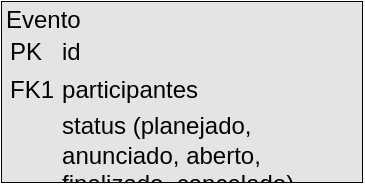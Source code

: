 <mxfile version="26.1.0">
  <diagram id="R2lEEEUBdFMjLlhIrx00" name="Page-1">
    <mxGraphModel dx="568" dy="360" grid="1" gridSize="10" guides="1" tooltips="1" connect="1" arrows="1" fold="1" page="1" pageScale="1" pageWidth="850" pageHeight="1100" math="0" shadow="0" extFonts="Permanent Marker^https://fonts.googleapis.com/css?family=Permanent+Marker">
      <root>
        <mxCell id="0" />
        <mxCell id="1" parent="0" />
        <mxCell id="38i3K85HxczZxeVBzhKC-3" value="&lt;div style=&quot;box-sizing: border-box; width: 100%; background: rgb(228, 228, 228); padding: 2px;&quot;&gt;Evento&lt;table style=&quot;background-color: transparent; color: light-dark(rgb(0, 0, 0), rgb(255, 255, 255)); font-size: 1em; width: 100%;&quot; cellpadding=&quot;2&quot; cellspacing=&quot;0&quot;&gt;&lt;tbody&gt;&lt;tr&gt;&lt;td&gt;PK&lt;/td&gt;&lt;td&gt;id&lt;/td&gt;&lt;/tr&gt;&lt;tr&gt;&lt;td&gt;FK1&lt;/td&gt;&lt;td&gt;participantes&lt;/td&gt;&lt;/tr&gt;&lt;tr&gt;&lt;td&gt;&lt;br&gt;&lt;/td&gt;&lt;td&gt;status (planejado, anunciado, aberto, finalizado, cancelado)&lt;br&gt;&lt;br&gt;&lt;br&gt;&lt;/td&gt;&lt;/tr&gt;&lt;/tbody&gt;&lt;/table&gt;&lt;/div&gt;" style="verticalAlign=top;align=left;overflow=fill;html=1;whiteSpace=wrap;" vertex="1" parent="1">
          <mxGeometry x="230" y="40" width="180" height="90" as="geometry" />
        </mxCell>
      </root>
    </mxGraphModel>
  </diagram>
</mxfile>
